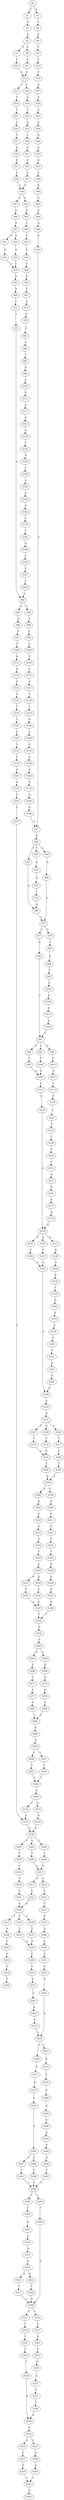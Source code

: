 strict digraph  {
	S0 -> S1 [ label = C ];
	S0 -> S2 [ label = A ];
	S1 -> S3 [ label = G ];
	S2 -> S4 [ label = T ];
	S3 -> S5 [ label = G ];
	S4 -> S6 [ label = C ];
	S5 -> S7 [ label = T ];
	S5 -> S8 [ label = C ];
	S6 -> S9 [ label = T ];
	S7 -> S10 [ label = C ];
	S8 -> S11 [ label = C ];
	S9 -> S12 [ label = T ];
	S10 -> S13 [ label = G ];
	S11 -> S13 [ label = G ];
	S12 -> S14 [ label = T ];
	S13 -> S15 [ label = T ];
	S13 -> S16 [ label = C ];
	S14 -> S17 [ label = G ];
	S15 -> S18 [ label = T ];
	S16 -> S19 [ label = A ];
	S17 -> S20 [ label = A ];
	S18 -> S21 [ label = T ];
	S19 -> S22 [ label = T ];
	S20 -> S23 [ label = A ];
	S21 -> S24 [ label = C ];
	S22 -> S25 [ label = A ];
	S23 -> S26 [ label = G ];
	S24 -> S27 [ label = T ];
	S25 -> S28 [ label = C ];
	S26 -> S29 [ label = G ];
	S27 -> S30 [ label = A ];
	S28 -> S31 [ label = A ];
	S29 -> S32 [ label = G ];
	S30 -> S33 [ label = G ];
	S31 -> S34 [ label = A ];
	S32 -> S35 [ label = G ];
	S33 -> S36 [ label = T ];
	S34 -> S37 [ label = T ];
	S35 -> S38 [ label = T ];
	S36 -> S39 [ label = C ];
	S37 -> S39 [ label = C ];
	S38 -> S40 [ label = A ];
	S39 -> S41 [ label = A ];
	S39 -> S42 [ label = G ];
	S40 -> S43 [ label = G ];
	S41 -> S44 [ label = G ];
	S42 -> S45 [ label = A ];
	S43 -> S46 [ label = G ];
	S44 -> S47 [ label = A ];
	S45 -> S48 [ label = C ];
	S46 -> S49 [ label = A ];
	S47 -> S50 [ label = A ];
	S47 -> S51 [ label = G ];
	S48 -> S52 [ label = C ];
	S49 -> S53 [ label = G ];
	S50 -> S54 [ label = A ];
	S51 -> S55 [ label = A ];
	S52 -> S56 [ label = T ];
	S53 -> S57 [ label = A ];
	S54 -> S58 [ label = C ];
	S55 -> S58 [ label = C ];
	S56 -> S59 [ label = C ];
	S57 -> S60 [ label = A ];
	S58 -> S61 [ label = G ];
	S59 -> S62 [ label = A ];
	S60 -> S63 [ label = T ];
	S60 -> S64 [ label = C ];
	S60 -> S65 [ label = T ];
	S61 -> S66 [ label = A ];
	S62 -> S67 [ label = T ];
	S63 -> S68 [ label = A ];
	S64 -> S69 [ label = A ];
	S65 -> S70 [ label = A ];
	S66 -> S71 [ label = C ];
	S67 -> S72 [ label = A ];
	S68 -> S73 [ label = G ];
	S69 -> S73 [ label = G ];
	S70 -> S74 [ label = G ];
	S71 -> S75 [ label = T ];
	S72 -> S76 [ label = G ];
	S73 -> S77 [ label = G ];
	S73 -> S78 [ label = T ];
	S74 -> S79 [ label = T ];
	S75 -> S80 [ label = A ];
	S76 -> S81 [ label = A ];
	S77 -> S82 [ label = A ];
	S78 -> S83 [ label = T ];
	S79 -> S68 [ label = A ];
	S80 -> S84 [ label = G ];
	S80 -> S85 [ label = A ];
	S81 -> S86 [ label = A ];
	S82 -> S87 [ label = C ];
	S83 -> S88 [ label = A ];
	S84 -> S89 [ label = T ];
	S85 -> S90 [ label = G ];
	S86 -> S91 [ label = T ];
	S87 -> S92 [ label = C ];
	S87 -> S93 [ label = T ];
	S87 -> S94 [ label = A ];
	S88 -> S95 [ label = T ];
	S89 -> S96 [ label = C ];
	S90 -> S97 [ label = T ];
	S91 -> S98 [ label = A ];
	S92 -> S99 [ label = T ];
	S93 -> S100 [ label = T ];
	S94 -> S101 [ label = T ];
	S95 -> S102 [ label = C ];
	S96 -> S103 [ label = C ];
	S97 -> S104 [ label = T ];
	S98 -> S105 [ label = G ];
	S99 -> S106 [ label = A ];
	S100 -> S106 [ label = A ];
	S101 -> S107 [ label = G ];
	S102 -> S108 [ label = A ];
	S103 -> S109 [ label = T ];
	S104 -> S110 [ label = G ];
	S105 -> S111 [ label = G ];
	S106 -> S112 [ label = G ];
	S107 -> S113 [ label = T ];
	S108 -> S114 [ label = A ];
	S109 -> S115 [ label = C ];
	S110 -> S116 [ label = A ];
	S111 -> S117 [ label = A ];
	S112 -> S118 [ label = A ];
	S113 -> S119 [ label = T ];
	S114 -> S120 [ label = A ];
	S115 -> S121 [ label = C ];
	S116 -> S122 [ label = C ];
	S117 -> S123 [ label = G ];
	S118 -> S124 [ label = A ];
	S119 -> S125 [ label = C ];
	S120 -> S87 [ label = C ];
	S121 -> S126 [ label = T ];
	S122 -> S127 [ label = T ];
	S123 -> S128 [ label = G ];
	S124 -> S129 [ label = C ];
	S124 -> S130 [ label = A ];
	S124 -> S131 [ label = G ];
	S125 -> S132 [ label = C ];
	S126 -> S133 [ label = T ];
	S127 -> S134 [ label = T ];
	S128 -> S135 [ label = T ];
	S129 -> S136 [ label = C ];
	S130 -> S137 [ label = C ];
	S131 -> S138 [ label = A ];
	S132 -> S139 [ label = T ];
	S133 -> S140 [ label = A ];
	S134 -> S141 [ label = T ];
	S135 -> S142 [ label = G ];
	S136 -> S143 [ label = G ];
	S137 -> S143 [ label = G ];
	S138 -> S144 [ label = G ];
	S139 -> S145 [ label = C ];
	S140 -> S146 [ label = A ];
	S141 -> S147 [ label = G ];
	S142 -> S148 [ label = C ];
	S143 -> S149 [ label = G ];
	S144 -> S150 [ label = A ];
	S145 -> S151 [ label = C ];
	S146 -> S152 [ label = G ];
	S147 -> S153 [ label = T ];
	S148 -> S154 [ label = A ];
	S149 -> S155 [ label = A ];
	S150 -> S156 [ label = T ];
	S151 -> S157 [ label = A ];
	S152 -> S158 [ label = G ];
	S153 -> S159 [ label = T ];
	S154 -> S160 [ label = C ];
	S155 -> S161 [ label = A ];
	S156 -> S162 [ label = A ];
	S157 -> S163 [ label = A ];
	S158 -> S164 [ label = A ];
	S159 -> S165 [ label = A ];
	S160 -> S166 [ label = A ];
	S161 -> S167 [ label = C ];
	S161 -> S168 [ label = G ];
	S161 -> S169 [ label = T ];
	S162 -> S170 [ label = G ];
	S163 -> S171 [ label = A ];
	S164 -> S172 [ label = A ];
	S165 -> S173 [ label = G ];
	S166 -> S174 [ label = C ];
	S167 -> S175 [ label = T ];
	S168 -> S176 [ label = T ];
	S169 -> S177 [ label = T ];
	S170 -> S178 [ label = A ];
	S171 -> S179 [ label = A ];
	S172 -> S180 [ label = G ];
	S173 -> S181 [ label = C ];
	S174 -> S182 [ label = T ];
	S175 -> S183 [ label = G ];
	S176 -> S183 [ label = G ];
	S177 -> S184 [ label = C ];
	S178 -> S185 [ label = C ];
	S179 -> S124 [ label = A ];
	S180 -> S186 [ label = G ];
	S181 -> S187 [ label = C ];
	S182 -> S188 [ label = G ];
	S183 -> S189 [ label = T ];
	S184 -> S190 [ label = T ];
	S185 -> S191 [ label = T ];
	S186 -> S57 [ label = A ];
	S187 -> S192 [ label = A ];
	S188 -> S193 [ label = C ];
	S189 -> S194 [ label = A ];
	S190 -> S194 [ label = A ];
	S191 -> S195 [ label = A ];
	S192 -> S196 [ label = G ];
	S193 -> S197 [ label = T ];
	S194 -> S198 [ label = A ];
	S194 -> S199 [ label = G ];
	S195 -> S200 [ label = G ];
	S196 -> S201 [ label = C ];
	S196 -> S202 [ label = T ];
	S196 -> S203 [ label = G ];
	S197 -> S204 [ label = T ];
	S198 -> S205 [ label = A ];
	S199 -> S206 [ label = T ];
	S200 -> S149 [ label = G ];
	S201 -> S207 [ label = T ];
	S202 -> S208 [ label = T ];
	S203 -> S209 [ label = T ];
	S204 -> S80 [ label = A ];
	S205 -> S210 [ label = A ];
	S206 -> S211 [ label = G ];
	S207 -> S212 [ label = C ];
	S208 -> S213 [ label = A ];
	S209 -> S213 [ label = A ];
	S210 -> S214 [ label = G ];
	S211 -> S215 [ label = C ];
	S212 -> S216 [ label = T ];
	S213 -> S217 [ label = G ];
	S213 -> S218 [ label = A ];
	S214 -> S219 [ label = A ];
	S215 -> S220 [ label = T ];
	S216 -> S221 [ label = C ];
	S217 -> S222 [ label = C ];
	S218 -> S223 [ label = C ];
	S219 -> S224 [ label = T ];
	S220 -> S225 [ label = T ];
	S221 -> S226 [ label = A ];
	S222 -> S226 [ label = A ];
	S223 -> S227 [ label = T ];
	S224 -> S228 [ label = A ];
	S225 -> S229 [ label = G ];
	S226 -> S230 [ label = C ];
	S226 -> S231 [ label = T ];
	S226 -> S232 [ label = T ];
	S227 -> S233 [ label = C ];
	S228 -> S234 [ label = G ];
	S228 -> S235 [ label = A ];
	S229 -> S236 [ label = A ];
	S230 -> S237 [ label = T ];
	S231 -> S238 [ label = A ];
	S232 -> S239 [ label = T ];
	S233 -> S240 [ label = A ];
	S234 -> S241 [ label = C ];
	S235 -> S242 [ label = C ];
	S236 -> S243 [ label = A ];
	S237 -> S244 [ label = A ];
	S238 -> S245 [ label = C ];
	S239 -> S244 [ label = A ];
	S240 -> S246 [ label = C ];
	S241 -> S247 [ label = A ];
	S242 -> S247 [ label = A ];
	S243 -> S248 [ label = A ];
	S244 -> S249 [ label = C ];
	S245 -> S250 [ label = G ];
	S246 -> S251 [ label = A ];
	S247 -> S252 [ label = T ];
	S248 -> S252 [ label = T ];
	S249 -> S253 [ label = C ];
	S250 -> S254 [ label = G ];
	S251 -> S255 [ label = G ];
	S252 -> S256 [ label = A ];
	S253 -> S257 [ label = A ];
	S254 -> S258 [ label = T ];
	S255 -> S259 [ label = A ];
	S256 -> S260 [ label = G ];
	S257 -> S261 [ label = G ];
	S259 -> S262 [ label = G ];
	S260 -> S263 [ label = G ];
	S260 -> S264 [ label = A ];
	S261 -> S265 [ label = A ];
	S262 -> S266 [ label = G ];
	S262 -> S267 [ label = C ];
	S263 -> S268 [ label = C ];
	S264 -> S269 [ label = A ];
	S265 -> S270 [ label = A ];
	S266 -> S271 [ label = G ];
	S267 -> S272 [ label = G ];
	S268 -> S273 [ label = T ];
	S269 -> S274 [ label = G ];
	S270 -> S262 [ label = G ];
	S271 -> S275 [ label = G ];
	S272 -> S276 [ label = T ];
	S273 -> S277 [ label = C ];
	S274 -> S278 [ label = G ];
	S275 -> S279 [ label = C ];
	S276 -> S280 [ label = A ];
	S277 -> S281 [ label = C ];
	S278 -> S282 [ label = C ];
	S279 -> S283 [ label = A ];
	S280 -> S284 [ label = G ];
	S281 -> S285 [ label = C ];
	S282 -> S285 [ label = C ];
	S283 -> S286 [ label = C ];
	S283 -> S287 [ label = T ];
	S284 -> S288 [ label = G ];
	S285 -> S289 [ label = A ];
	S286 -> S290 [ label = T ];
	S287 -> S291 [ label = T ];
	S288 -> S292 [ label = A ];
	S289 -> S293 [ label = A ];
	S290 -> S294 [ label = C ];
	S291 -> S294 [ label = C ];
	S292 -> S295 [ label = G ];
	S293 -> S296 [ label = G ];
	S293 -> S297 [ label = C ];
	S294 -> S298 [ label = C ];
	S294 -> S299 [ label = T ];
	S295 -> S300 [ label = G ];
	S296 -> S301 [ label = T ];
	S297 -> S302 [ label = T ];
	S298 -> S303 [ label = C ];
	S299 -> S304 [ label = T ];
	S300 -> S305 [ label = T ];
	S301 -> S306 [ label = T ];
	S302 -> S306 [ label = T ];
	S303 -> S307 [ label = A ];
	S304 -> S308 [ label = G ];
	S305 -> S294 [ label = C ];
	S306 -> S309 [ label = G ];
	S307 -> S310 [ label = A ];
	S308 -> S311 [ label = C ];
	S308 -> S312 [ label = T ];
	S309 -> S313 [ label = G ];
	S309 -> S314 [ label = C ];
	S310 -> S315 [ label = A ];
	S311 -> S316 [ label = T ];
	S312 -> S317 [ label = T ];
	S313 -> S318 [ label = A ];
	S314 -> S192 [ label = A ];
	S315 -> S319 [ label = A ];
	S316 -> S320 [ label = T ];
	S317 -> S321 [ label = A ];
	S318 -> S196 [ label = G ];
	S319 -> S322 [ label = G ];
	S319 -> S323 [ label = A ];
	S320 -> S324 [ label = T ];
	S321 -> S325 [ label = C ];
	S322 -> S326 [ label = T ];
	S323 -> S327 [ label = T ];
	S324 -> S328 [ label = T ];
	S325 -> S329 [ label = C ];
	S326 -> S308 [ label = G ];
	S327 -> S308 [ label = G ];
	S328 -> S330 [ label = A ];
	S329 -> S331 [ label = A ];
	S330 -> S332 [ label = G ];
	S331 -> S333 [ label = C ];
	S332 -> S334 [ label = A ];
	S332 -> S335 [ label = G ];
	S333 -> S336 [ label = T ];
	S334 -> S337 [ label = C ];
	S335 -> S338 [ label = A ];
	S336 -> S330 [ label = A ];
	S337 -> S339 [ label = G ];
	S338 -> S340 [ label = G ];
	S339 -> S341 [ label = T ];
	S340 -> S341 [ label = T ];
	S341 -> S342 [ label = A ];
}
